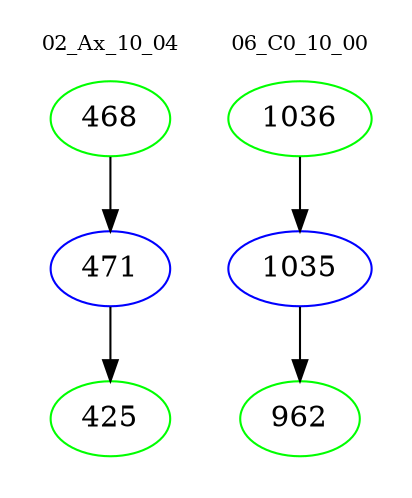 digraph{
subgraph cluster_0 {
color = white
label = "02_Ax_10_04";
fontsize=10;
T0_468 [label="468", color="green"]
T0_468 -> T0_471 [color="black"]
T0_471 [label="471", color="blue"]
T0_471 -> T0_425 [color="black"]
T0_425 [label="425", color="green"]
}
subgraph cluster_1 {
color = white
label = "06_C0_10_00";
fontsize=10;
T1_1036 [label="1036", color="green"]
T1_1036 -> T1_1035 [color="black"]
T1_1035 [label="1035", color="blue"]
T1_1035 -> T1_962 [color="black"]
T1_962 [label="962", color="green"]
}
}
